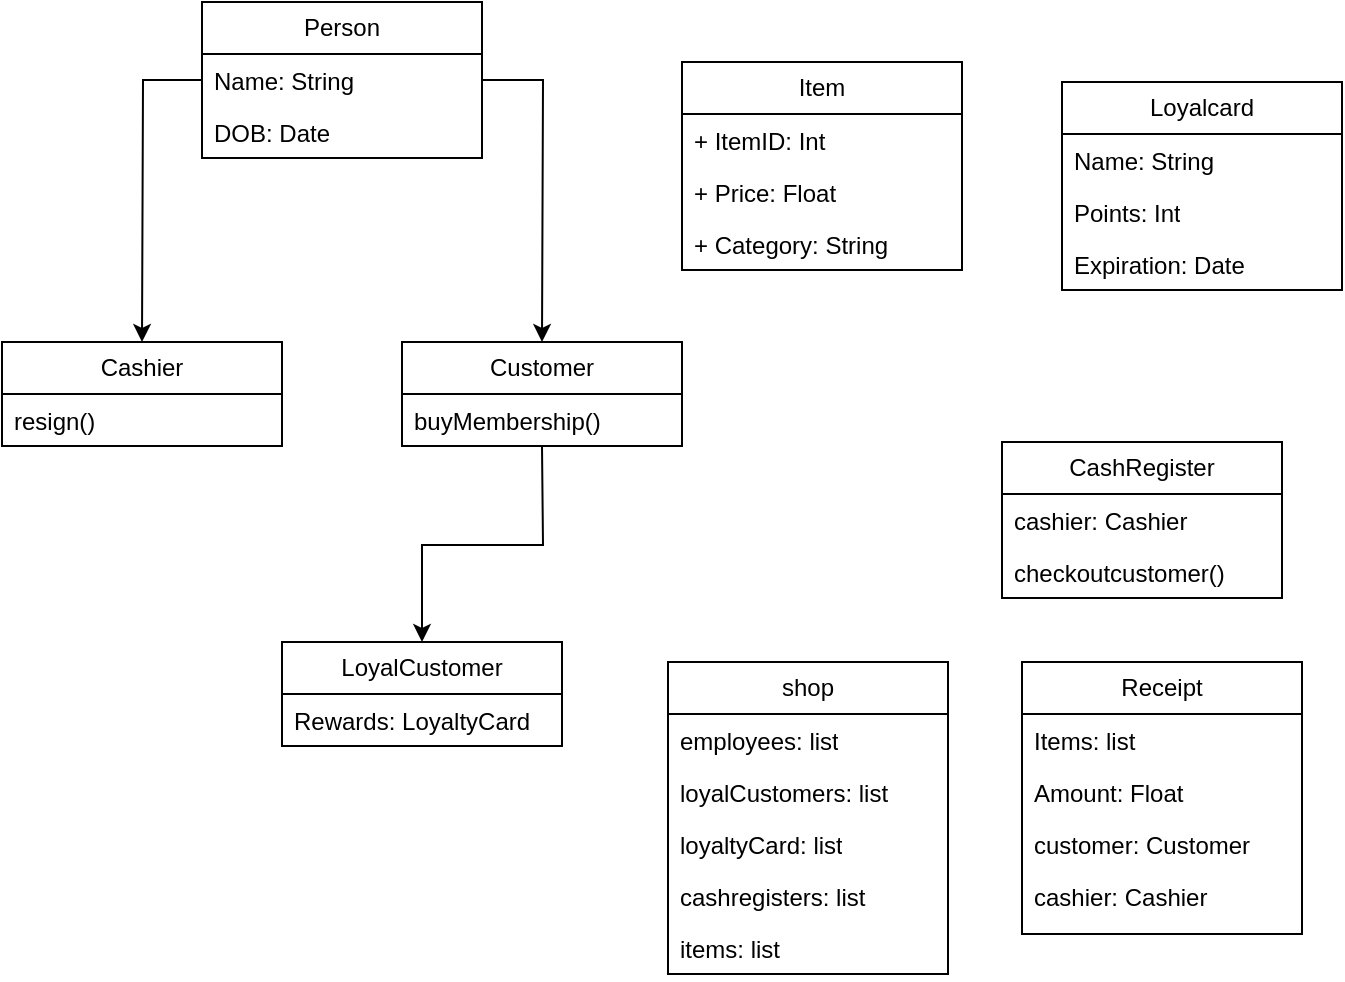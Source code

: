 <mxfile version="22.0.8" type="device">
  <diagram id="C5RBs43oDa-KdzZeNtuy" name="Page-1">
    <mxGraphModel dx="820" dy="525" grid="1" gridSize="10" guides="1" tooltips="1" connect="1" arrows="1" fold="1" page="1" pageScale="1" pageWidth="827" pageHeight="1169" math="0" shadow="0">
      <root>
        <mxCell id="WIyWlLk6GJQsqaUBKTNV-0" />
        <mxCell id="WIyWlLk6GJQsqaUBKTNV-1" parent="WIyWlLk6GJQsqaUBKTNV-0" />
        <mxCell id="1RWZTHdIKidv_NTM8O5o-0" value="Item" style="swimlane;fontStyle=0;childLayout=stackLayout;horizontal=1;startSize=26;fillColor=none;horizontalStack=0;resizeParent=1;resizeParentMax=0;resizeLast=0;collapsible=1;marginBottom=0;whiteSpace=wrap;html=1;" vertex="1" parent="WIyWlLk6GJQsqaUBKTNV-1">
          <mxGeometry x="420" y="260" width="140" height="104" as="geometry" />
        </mxCell>
        <mxCell id="1RWZTHdIKidv_NTM8O5o-1" value="+ ItemID: Int" style="text;strokeColor=none;fillColor=none;align=left;verticalAlign=top;spacingLeft=4;spacingRight=4;overflow=hidden;rotatable=0;points=[[0,0.5],[1,0.5]];portConstraint=eastwest;whiteSpace=wrap;html=1;" vertex="1" parent="1RWZTHdIKidv_NTM8O5o-0">
          <mxGeometry y="26" width="140" height="26" as="geometry" />
        </mxCell>
        <mxCell id="1RWZTHdIKidv_NTM8O5o-10" value="+ Price: Float" style="text;strokeColor=none;fillColor=none;align=left;verticalAlign=top;spacingLeft=4;spacingRight=4;overflow=hidden;rotatable=0;points=[[0,0.5],[1,0.5]];portConstraint=eastwest;whiteSpace=wrap;html=1;" vertex="1" parent="1RWZTHdIKidv_NTM8O5o-0">
          <mxGeometry y="52" width="140" height="26" as="geometry" />
        </mxCell>
        <mxCell id="1RWZTHdIKidv_NTM8O5o-2" value="+ Category: String" style="text;strokeColor=none;fillColor=none;align=left;verticalAlign=top;spacingLeft=4;spacingRight=4;overflow=hidden;rotatable=0;points=[[0,0.5],[1,0.5]];portConstraint=eastwest;whiteSpace=wrap;html=1;" vertex="1" parent="1RWZTHdIKidv_NTM8O5o-0">
          <mxGeometry y="78" width="140" height="26" as="geometry" />
        </mxCell>
        <mxCell id="1RWZTHdIKidv_NTM8O5o-44" style="edgeStyle=orthogonalEdgeStyle;rounded=0;orthogonalLoop=1;jettySize=auto;html=1;entryX=0.5;entryY=0;entryDx=0;entryDy=0;" edge="1" parent="WIyWlLk6GJQsqaUBKTNV-1" target="1RWZTHdIKidv_NTM8O5o-34">
          <mxGeometry relative="1" as="geometry">
            <mxPoint x="350" y="452" as="sourcePoint" />
          </mxGeometry>
        </mxCell>
        <mxCell id="1RWZTHdIKidv_NTM8O5o-15" value="Receipt" style="swimlane;fontStyle=0;childLayout=stackLayout;horizontal=1;startSize=26;fillColor=none;horizontalStack=0;resizeParent=1;resizeParentMax=0;resizeLast=0;collapsible=1;marginBottom=0;whiteSpace=wrap;html=1;" vertex="1" parent="WIyWlLk6GJQsqaUBKTNV-1">
          <mxGeometry x="590" y="560" width="140" height="136" as="geometry" />
        </mxCell>
        <mxCell id="1RWZTHdIKidv_NTM8O5o-16" value="Items: list" style="text;strokeColor=none;fillColor=none;align=left;verticalAlign=top;spacingLeft=4;spacingRight=4;overflow=hidden;rotatable=0;points=[[0,0.5],[1,0.5]];portConstraint=eastwest;whiteSpace=wrap;html=1;" vertex="1" parent="1RWZTHdIKidv_NTM8O5o-15">
          <mxGeometry y="26" width="140" height="26" as="geometry" />
        </mxCell>
        <mxCell id="1RWZTHdIKidv_NTM8O5o-54" value="Amount: Float" style="text;strokeColor=none;fillColor=none;align=left;verticalAlign=top;spacingLeft=4;spacingRight=4;overflow=hidden;rotatable=0;points=[[0,0.5],[1,0.5]];portConstraint=eastwest;whiteSpace=wrap;html=1;" vertex="1" parent="1RWZTHdIKidv_NTM8O5o-15">
          <mxGeometry y="52" width="140" height="26" as="geometry" />
        </mxCell>
        <mxCell id="1RWZTHdIKidv_NTM8O5o-17" value="customer: Customer&amp;nbsp;" style="text;strokeColor=none;fillColor=none;align=left;verticalAlign=top;spacingLeft=4;spacingRight=4;overflow=hidden;rotatable=0;points=[[0,0.5],[1,0.5]];portConstraint=eastwest;whiteSpace=wrap;html=1;" vertex="1" parent="1RWZTHdIKidv_NTM8O5o-15">
          <mxGeometry y="78" width="140" height="26" as="geometry" />
        </mxCell>
        <mxCell id="1RWZTHdIKidv_NTM8O5o-18" value="cashier: Cashier" style="text;strokeColor=none;fillColor=none;align=left;verticalAlign=top;spacingLeft=4;spacingRight=4;overflow=hidden;rotatable=0;points=[[0,0.5],[1,0.5]];portConstraint=eastwest;whiteSpace=wrap;html=1;" vertex="1" parent="1RWZTHdIKidv_NTM8O5o-15">
          <mxGeometry y="104" width="140" height="32" as="geometry" />
        </mxCell>
        <mxCell id="1RWZTHdIKidv_NTM8O5o-34" value="LoyalCustomer" style="swimlane;fontStyle=0;childLayout=stackLayout;horizontal=1;startSize=26;fillColor=none;horizontalStack=0;resizeParent=1;resizeParentMax=0;resizeLast=0;collapsible=1;marginBottom=0;whiteSpace=wrap;html=1;" vertex="1" parent="WIyWlLk6GJQsqaUBKTNV-1">
          <mxGeometry x="220" y="550" width="140" height="52" as="geometry" />
        </mxCell>
        <mxCell id="1RWZTHdIKidv_NTM8O5o-35" value="Rewards: LoyaltyCard" style="text;strokeColor=none;fillColor=none;align=left;verticalAlign=top;spacingLeft=4;spacingRight=4;overflow=hidden;rotatable=0;points=[[0,0.5],[1,0.5]];portConstraint=eastwest;whiteSpace=wrap;html=1;" vertex="1" parent="1RWZTHdIKidv_NTM8O5o-34">
          <mxGeometry y="26" width="140" height="26" as="geometry" />
        </mxCell>
        <mxCell id="1RWZTHdIKidv_NTM8O5o-42" style="edgeStyle=orthogonalEdgeStyle;rounded=0;orthogonalLoop=1;jettySize=auto;html=1;entryX=0.5;entryY=0;entryDx=0;entryDy=0;" edge="1" parent="WIyWlLk6GJQsqaUBKTNV-1" source="1RWZTHdIKidv_NTM8O5o-38">
          <mxGeometry relative="1" as="geometry">
            <mxPoint x="150" y="400" as="targetPoint" />
          </mxGeometry>
        </mxCell>
        <mxCell id="1RWZTHdIKidv_NTM8O5o-43" style="edgeStyle=orthogonalEdgeStyle;rounded=0;orthogonalLoop=1;jettySize=auto;html=1;entryX=0.5;entryY=0;entryDx=0;entryDy=0;" edge="1" parent="WIyWlLk6GJQsqaUBKTNV-1" source="1RWZTHdIKidv_NTM8O5o-38">
          <mxGeometry relative="1" as="geometry">
            <mxPoint x="350" y="400" as="targetPoint" />
          </mxGeometry>
        </mxCell>
        <mxCell id="1RWZTHdIKidv_NTM8O5o-38" value="Person" style="swimlane;fontStyle=0;childLayout=stackLayout;horizontal=1;startSize=26;fillColor=none;horizontalStack=0;resizeParent=1;resizeParentMax=0;resizeLast=0;collapsible=1;marginBottom=0;whiteSpace=wrap;html=1;" vertex="1" parent="WIyWlLk6GJQsqaUBKTNV-1">
          <mxGeometry x="180" y="230" width="140" height="78" as="geometry" />
        </mxCell>
        <mxCell id="1RWZTHdIKidv_NTM8O5o-40" value="Name: String" style="text;strokeColor=none;fillColor=none;align=left;verticalAlign=top;spacingLeft=4;spacingRight=4;overflow=hidden;rotatable=0;points=[[0,0.5],[1,0.5]];portConstraint=eastwest;whiteSpace=wrap;html=1;" vertex="1" parent="1RWZTHdIKidv_NTM8O5o-38">
          <mxGeometry y="26" width="140" height="26" as="geometry" />
        </mxCell>
        <mxCell id="1RWZTHdIKidv_NTM8O5o-46" value="DOB: Date" style="text;strokeColor=none;fillColor=none;align=left;verticalAlign=top;spacingLeft=4;spacingRight=4;overflow=hidden;rotatable=0;points=[[0,0.5],[1,0.5]];portConstraint=eastwest;whiteSpace=wrap;html=1;" vertex="1" parent="1RWZTHdIKidv_NTM8O5o-38">
          <mxGeometry y="52" width="140" height="26" as="geometry" />
        </mxCell>
        <mxCell id="1RWZTHdIKidv_NTM8O5o-47" value="Loyalcard" style="swimlane;fontStyle=0;childLayout=stackLayout;horizontal=1;startSize=26;fillColor=none;horizontalStack=0;resizeParent=1;resizeParentMax=0;resizeLast=0;collapsible=1;marginBottom=0;whiteSpace=wrap;html=1;" vertex="1" parent="WIyWlLk6GJQsqaUBKTNV-1">
          <mxGeometry x="610" y="270" width="140" height="104" as="geometry" />
        </mxCell>
        <mxCell id="1RWZTHdIKidv_NTM8O5o-53" value="Name: String" style="text;strokeColor=none;fillColor=none;align=left;verticalAlign=top;spacingLeft=4;spacingRight=4;overflow=hidden;rotatable=0;points=[[0,0.5],[1,0.5]];portConstraint=eastwest;whiteSpace=wrap;html=1;" vertex="1" parent="1RWZTHdIKidv_NTM8O5o-47">
          <mxGeometry y="26" width="140" height="26" as="geometry" />
        </mxCell>
        <mxCell id="1RWZTHdIKidv_NTM8O5o-50" value="Points: Int" style="text;strokeColor=none;fillColor=none;align=left;verticalAlign=top;spacingLeft=4;spacingRight=4;overflow=hidden;rotatable=0;points=[[0,0.5],[1,0.5]];portConstraint=eastwest;whiteSpace=wrap;html=1;" vertex="1" parent="1RWZTHdIKidv_NTM8O5o-47">
          <mxGeometry y="52" width="140" height="26" as="geometry" />
        </mxCell>
        <mxCell id="1RWZTHdIKidv_NTM8O5o-52" value="Expiration: Date" style="text;strokeColor=none;fillColor=none;align=left;verticalAlign=top;spacingLeft=4;spacingRight=4;overflow=hidden;rotatable=0;points=[[0,0.5],[1,0.5]];portConstraint=eastwest;whiteSpace=wrap;html=1;" vertex="1" parent="1RWZTHdIKidv_NTM8O5o-47">
          <mxGeometry y="78" width="140" height="26" as="geometry" />
        </mxCell>
        <mxCell id="1RWZTHdIKidv_NTM8O5o-55" value="CashRegister" style="swimlane;fontStyle=0;childLayout=stackLayout;horizontal=1;startSize=26;fillColor=none;horizontalStack=0;resizeParent=1;resizeParentMax=0;resizeLast=0;collapsible=1;marginBottom=0;whiteSpace=wrap;html=1;" vertex="1" parent="WIyWlLk6GJQsqaUBKTNV-1">
          <mxGeometry x="580" y="450" width="140" height="78" as="geometry" />
        </mxCell>
        <mxCell id="1RWZTHdIKidv_NTM8O5o-56" value="cashier: Cashier" style="text;strokeColor=none;fillColor=none;align=left;verticalAlign=top;spacingLeft=4;spacingRight=4;overflow=hidden;rotatable=0;points=[[0,0.5],[1,0.5]];portConstraint=eastwest;whiteSpace=wrap;html=1;" vertex="1" parent="1RWZTHdIKidv_NTM8O5o-55">
          <mxGeometry y="26" width="140" height="26" as="geometry" />
        </mxCell>
        <mxCell id="1RWZTHdIKidv_NTM8O5o-61" value="checkoutcustomer()" style="text;strokeColor=none;fillColor=none;align=left;verticalAlign=top;spacingLeft=4;spacingRight=4;overflow=hidden;rotatable=0;points=[[0,0.5],[1,0.5]];portConstraint=eastwest;whiteSpace=wrap;html=1;" vertex="1" parent="1RWZTHdIKidv_NTM8O5o-55">
          <mxGeometry y="52" width="140" height="26" as="geometry" />
        </mxCell>
        <mxCell id="1RWZTHdIKidv_NTM8O5o-62" value="shop" style="swimlane;fontStyle=0;childLayout=stackLayout;horizontal=1;startSize=26;fillColor=none;horizontalStack=0;resizeParent=1;resizeParentMax=0;resizeLast=0;collapsible=1;marginBottom=0;whiteSpace=wrap;html=1;" vertex="1" parent="WIyWlLk6GJQsqaUBKTNV-1">
          <mxGeometry x="413" y="560" width="140" height="156" as="geometry" />
        </mxCell>
        <mxCell id="1RWZTHdIKidv_NTM8O5o-64" value="employees: list" style="text;strokeColor=none;fillColor=none;align=left;verticalAlign=top;spacingLeft=4;spacingRight=4;overflow=hidden;rotatable=0;points=[[0,0.5],[1,0.5]];portConstraint=eastwest;whiteSpace=wrap;html=1;" vertex="1" parent="1RWZTHdIKidv_NTM8O5o-62">
          <mxGeometry y="26" width="140" height="26" as="geometry" />
        </mxCell>
        <mxCell id="1RWZTHdIKidv_NTM8O5o-65" value="loyalCustomers: list" style="text;strokeColor=none;fillColor=none;align=left;verticalAlign=top;spacingLeft=4;spacingRight=4;overflow=hidden;rotatable=0;points=[[0,0.5],[1,0.5]];portConstraint=eastwest;whiteSpace=wrap;html=1;" vertex="1" parent="1RWZTHdIKidv_NTM8O5o-62">
          <mxGeometry y="52" width="140" height="26" as="geometry" />
        </mxCell>
        <mxCell id="1RWZTHdIKidv_NTM8O5o-66" value="loyaltyCard: list" style="text;strokeColor=none;fillColor=none;align=left;verticalAlign=top;spacingLeft=4;spacingRight=4;overflow=hidden;rotatable=0;points=[[0,0.5],[1,0.5]];portConstraint=eastwest;whiteSpace=wrap;html=1;" vertex="1" parent="1RWZTHdIKidv_NTM8O5o-62">
          <mxGeometry y="78" width="140" height="26" as="geometry" />
        </mxCell>
        <mxCell id="1RWZTHdIKidv_NTM8O5o-67" value="cashregisters: list" style="text;strokeColor=none;fillColor=none;align=left;verticalAlign=top;spacingLeft=4;spacingRight=4;overflow=hidden;rotatable=0;points=[[0,0.5],[1,0.5]];portConstraint=eastwest;whiteSpace=wrap;html=1;" vertex="1" parent="1RWZTHdIKidv_NTM8O5o-62">
          <mxGeometry y="104" width="140" height="26" as="geometry" />
        </mxCell>
        <mxCell id="1RWZTHdIKidv_NTM8O5o-68" value="items: list" style="text;strokeColor=none;fillColor=none;align=left;verticalAlign=top;spacingLeft=4;spacingRight=4;overflow=hidden;rotatable=0;points=[[0,0.5],[1,0.5]];portConstraint=eastwest;whiteSpace=wrap;html=1;" vertex="1" parent="1RWZTHdIKidv_NTM8O5o-62">
          <mxGeometry y="130" width="140" height="26" as="geometry" />
        </mxCell>
        <mxCell id="1RWZTHdIKidv_NTM8O5o-72" value="Customer" style="swimlane;fontStyle=0;childLayout=stackLayout;horizontal=1;startSize=26;fillColor=none;horizontalStack=0;resizeParent=1;resizeParentMax=0;resizeLast=0;collapsible=1;marginBottom=0;whiteSpace=wrap;html=1;" vertex="1" parent="WIyWlLk6GJQsqaUBKTNV-1">
          <mxGeometry x="280" y="400" width="140" height="52" as="geometry" />
        </mxCell>
        <mxCell id="1RWZTHdIKidv_NTM8O5o-73" value="buyMembership()" style="text;strokeColor=none;fillColor=none;align=left;verticalAlign=top;spacingLeft=4;spacingRight=4;overflow=hidden;rotatable=0;points=[[0,0.5],[1,0.5]];portConstraint=eastwest;whiteSpace=wrap;html=1;" vertex="1" parent="1RWZTHdIKidv_NTM8O5o-72">
          <mxGeometry y="26" width="140" height="26" as="geometry" />
        </mxCell>
        <mxCell id="1RWZTHdIKidv_NTM8O5o-74" value="Cashier" style="swimlane;fontStyle=0;childLayout=stackLayout;horizontal=1;startSize=26;fillColor=none;horizontalStack=0;resizeParent=1;resizeParentMax=0;resizeLast=0;collapsible=1;marginBottom=0;whiteSpace=wrap;html=1;" vertex="1" parent="WIyWlLk6GJQsqaUBKTNV-1">
          <mxGeometry x="80" y="400" width="140" height="52" as="geometry" />
        </mxCell>
        <mxCell id="1RWZTHdIKidv_NTM8O5o-77" value="resign()" style="text;strokeColor=none;fillColor=none;align=left;verticalAlign=top;spacingLeft=4;spacingRight=4;overflow=hidden;rotatable=0;points=[[0,0.5],[1,0.5]];portConstraint=eastwest;whiteSpace=wrap;html=1;" vertex="1" parent="1RWZTHdIKidv_NTM8O5o-74">
          <mxGeometry y="26" width="140" height="26" as="geometry" />
        </mxCell>
      </root>
    </mxGraphModel>
  </diagram>
</mxfile>

